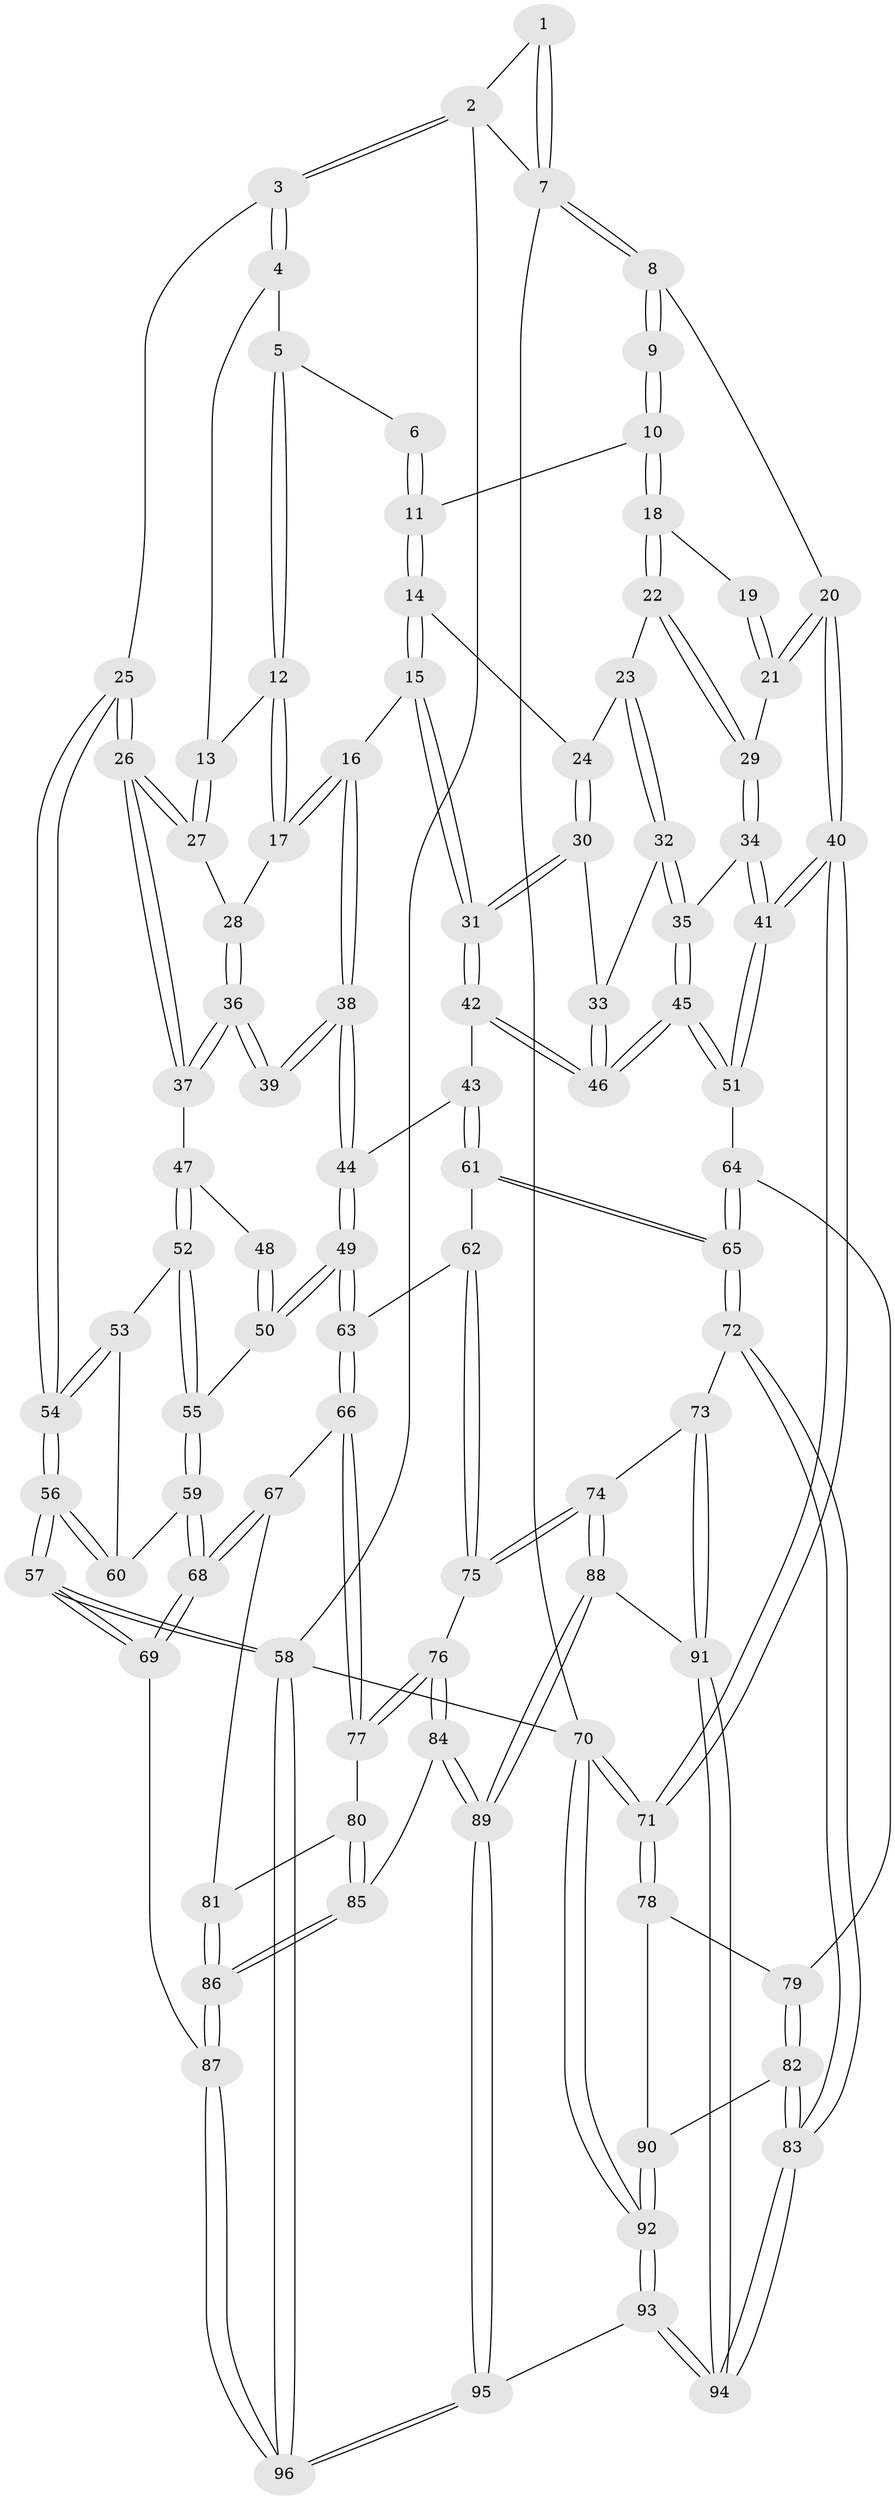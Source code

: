 // coarse degree distribution, {3: 0.1724137931034483, 5: 0.4482758620689655, 4: 0.25862068965517243, 6: 0.08620689655172414, 2: 0.034482758620689655}
// Generated by graph-tools (version 1.1) at 2025/24/03/03/25 07:24:38]
// undirected, 96 vertices, 237 edges
graph export_dot {
graph [start="1"]
  node [color=gray90,style=filled];
  1 [pos="+0.5098265659205974+0"];
  2 [pos="+0+0"];
  3 [pos="+0+0"];
  4 [pos="+0.23471166345129407+0.063670068352462"];
  5 [pos="+0.4124814068356927+0.0435177473446334"];
  6 [pos="+0.5080166544273621+0"];
  7 [pos="+1+0"];
  8 [pos="+1+0"];
  9 [pos="+1+0"];
  10 [pos="+0.761614223106224+0.11158710813593986"];
  11 [pos="+0.5722699781580141+0.04143392331622709"];
  12 [pos="+0.38403092613676154+0.10614169084890476"];
  13 [pos="+0.17006539099015022+0.19475063019616323"];
  14 [pos="+0.5925665522422969+0.21835862159620964"];
  15 [pos="+0.41665632987963686+0.33316019290045146"];
  16 [pos="+0.3934722635670693+0.32227326697314534"];
  17 [pos="+0.35280759475586+0.2848859566246467"];
  18 [pos="+0.8123291079655072+0.24470433430867114"];
  19 [pos="+0.9726033492873183+0.11727659717881989"];
  20 [pos="+1+0.39725595269961156"];
  21 [pos="+0.9374828593963141+0.31085937281979453"];
  22 [pos="+0.8045065999501007+0.29673364693309295"];
  23 [pos="+0.7798370987633597+0.3039967576467676"];
  24 [pos="+0.6125363107834828+0.24679531034520333"];
  25 [pos="+0+0.2342584693967737"];
  26 [pos="+0+0.2400216381238405"];
  27 [pos="+0.10623468142169036+0.25128548204048906"];
  28 [pos="+0.23259398368182999+0.30760730151580534"];
  29 [pos="+0.8485774758205004+0.32543964572305456"];
  30 [pos="+0.5856064901978881+0.44794686948083656"];
  31 [pos="+0.5209736590496286+0.49753247986256427"];
  32 [pos="+0.7228558343757342+0.39443190182883175"];
  33 [pos="+0.6811044594708636+0.4398416255700852"];
  34 [pos="+0.8525839961260187+0.34770982326497"];
  35 [pos="+0.8372742932536281+0.47651614711517565"];
  36 [pos="+0.23871351516687878+0.40384462394466386"];
  37 [pos="+0.05435067030871661+0.44111436274187826"];
  38 [pos="+0.2949372832592465+0.4881766570712333"];
  39 [pos="+0.24879664226197584+0.45758737460717874"];
  40 [pos="+1+0.6218751938590696"];
  41 [pos="+1+0.6194350423612762"];
  42 [pos="+0.5123556347335337+0.5266155721733541"];
  43 [pos="+0.4906274734525719+0.5679055484912153"];
  44 [pos="+0.3115790700757389+0.5137765589172092"];
  45 [pos="+0.8444368319311656+0.6044452871646601"];
  46 [pos="+0.8353584520358553+0.5982866415270349"];
  47 [pos="+0.11701330775945215+0.494604743200685"];
  48 [pos="+0.2181734562346002+0.47009082963734905"];
  49 [pos="+0.2030042132618207+0.6507859464157464"];
  50 [pos="+0.1923994071040617+0.6478505084682932"];
  51 [pos="+0.8553708002448379+0.6203566812916513"];
  52 [pos="+0.14148393409777962+0.6019515754241674"];
  53 [pos="+0.05403118781959873+0.6166007580713428"];
  54 [pos="+0+0.4883217705433063"];
  55 [pos="+0.1914438060053305+0.6476658136710933"];
  56 [pos="+0+0.7406874993697639"];
  57 [pos="+0+0.830229500149397"];
  58 [pos="+0+1"];
  59 [pos="+0.09407923675498286+0.7316712925614692"];
  60 [pos="+0.04117101283164915+0.6834657640268668"];
  61 [pos="+0.493514317055374+0.6468924526609858"];
  62 [pos="+0.28772192046564543+0.7211442771731578"];
  63 [pos="+0.2694235375784777+0.7204751205400217"];
  64 [pos="+0.7848174258419329+0.6991434246202312"];
  65 [pos="+0.576973435658057+0.7706788334071502"];
  66 [pos="+0.2633663597770879+0.7326135740635147"];
  67 [pos="+0.1898081680007093+0.8029377851324553"];
  68 [pos="+0.07006857879122566+0.8057829942261099"];
  69 [pos="+0.02502849062735938+0.8513053586757775"];
  70 [pos="+1+1"];
  71 [pos="+1+0.7257311676878689"];
  72 [pos="+0.5737156323929568+0.7907717112258328"];
  73 [pos="+0.4923931603200484+0.8400120389057331"];
  74 [pos="+0.41577765278927153+0.8595162310847692"];
  75 [pos="+0.3622731672254913+0.8445789635453452"];
  76 [pos="+0.3064348195576191+0.8820433055021518"];
  77 [pos="+0.26909820921197625+0.8466189074873168"];
  78 [pos="+0.9431418738141766+0.8766099491721036"];
  79 [pos="+0.8135942521393397+0.7827796950859105"];
  80 [pos="+0.24375965916930004+0.86269777580333"];
  81 [pos="+0.1959050102369019+0.8570500092939468"];
  82 [pos="+0.8046931115115454+0.9085635152161281"];
  83 [pos="+0.6787573309827938+1"];
  84 [pos="+0.29814450536563936+0.9294431118018545"];
  85 [pos="+0.24190307361968358+0.9033838476646358"];
  86 [pos="+0.16009621515589575+0.9261088989571797"];
  87 [pos="+0.1255058662515089+0.9603577172613279"];
  88 [pos="+0.32725221979853303+1"];
  89 [pos="+0.32352151436190635+1"];
  90 [pos="+0.9281719694949844+0.8987142212231847"];
  91 [pos="+0.4466334643754814+0.9606374834117987"];
  92 [pos="+0.9326837151190019+1"];
  93 [pos="+0.6936777600489842+1"];
  94 [pos="+0.6839558193902741+1"];
  95 [pos="+0.23750650951148736+1"];
  96 [pos="+0.20510688749130232+1"];
  1 -- 2;
  1 -- 7;
  1 -- 7;
  2 -- 3;
  2 -- 3;
  2 -- 58;
  2 -- 7;
  3 -- 4;
  3 -- 4;
  3 -- 25;
  4 -- 5;
  4 -- 13;
  5 -- 6;
  5 -- 12;
  5 -- 12;
  6 -- 11;
  6 -- 11;
  7 -- 8;
  7 -- 8;
  7 -- 70;
  8 -- 9;
  8 -- 9;
  8 -- 20;
  9 -- 10;
  9 -- 10;
  10 -- 11;
  10 -- 18;
  10 -- 18;
  11 -- 14;
  11 -- 14;
  12 -- 13;
  12 -- 17;
  12 -- 17;
  13 -- 27;
  13 -- 27;
  14 -- 15;
  14 -- 15;
  14 -- 24;
  15 -- 16;
  15 -- 31;
  15 -- 31;
  16 -- 17;
  16 -- 17;
  16 -- 38;
  16 -- 38;
  17 -- 28;
  18 -- 19;
  18 -- 22;
  18 -- 22;
  19 -- 21;
  19 -- 21;
  20 -- 21;
  20 -- 21;
  20 -- 40;
  20 -- 40;
  21 -- 29;
  22 -- 23;
  22 -- 29;
  22 -- 29;
  23 -- 24;
  23 -- 32;
  23 -- 32;
  24 -- 30;
  24 -- 30;
  25 -- 26;
  25 -- 26;
  25 -- 54;
  25 -- 54;
  26 -- 27;
  26 -- 27;
  26 -- 37;
  26 -- 37;
  27 -- 28;
  28 -- 36;
  28 -- 36;
  29 -- 34;
  29 -- 34;
  30 -- 31;
  30 -- 31;
  30 -- 33;
  31 -- 42;
  31 -- 42;
  32 -- 33;
  32 -- 35;
  32 -- 35;
  33 -- 46;
  33 -- 46;
  34 -- 35;
  34 -- 41;
  34 -- 41;
  35 -- 45;
  35 -- 45;
  36 -- 37;
  36 -- 37;
  36 -- 39;
  36 -- 39;
  37 -- 47;
  38 -- 39;
  38 -- 39;
  38 -- 44;
  38 -- 44;
  40 -- 41;
  40 -- 41;
  40 -- 71;
  40 -- 71;
  41 -- 51;
  41 -- 51;
  42 -- 43;
  42 -- 46;
  42 -- 46;
  43 -- 44;
  43 -- 61;
  43 -- 61;
  44 -- 49;
  44 -- 49;
  45 -- 46;
  45 -- 46;
  45 -- 51;
  45 -- 51;
  47 -- 48;
  47 -- 52;
  47 -- 52;
  48 -- 50;
  48 -- 50;
  49 -- 50;
  49 -- 50;
  49 -- 63;
  49 -- 63;
  50 -- 55;
  51 -- 64;
  52 -- 53;
  52 -- 55;
  52 -- 55;
  53 -- 54;
  53 -- 54;
  53 -- 60;
  54 -- 56;
  54 -- 56;
  55 -- 59;
  55 -- 59;
  56 -- 57;
  56 -- 57;
  56 -- 60;
  56 -- 60;
  57 -- 58;
  57 -- 58;
  57 -- 69;
  57 -- 69;
  58 -- 96;
  58 -- 96;
  58 -- 70;
  59 -- 60;
  59 -- 68;
  59 -- 68;
  61 -- 62;
  61 -- 65;
  61 -- 65;
  62 -- 63;
  62 -- 75;
  62 -- 75;
  63 -- 66;
  63 -- 66;
  64 -- 65;
  64 -- 65;
  64 -- 79;
  65 -- 72;
  65 -- 72;
  66 -- 67;
  66 -- 77;
  66 -- 77;
  67 -- 68;
  67 -- 68;
  67 -- 81;
  68 -- 69;
  68 -- 69;
  69 -- 87;
  70 -- 71;
  70 -- 71;
  70 -- 92;
  70 -- 92;
  71 -- 78;
  71 -- 78;
  72 -- 73;
  72 -- 83;
  72 -- 83;
  73 -- 74;
  73 -- 91;
  73 -- 91;
  74 -- 75;
  74 -- 75;
  74 -- 88;
  74 -- 88;
  75 -- 76;
  76 -- 77;
  76 -- 77;
  76 -- 84;
  76 -- 84;
  77 -- 80;
  78 -- 79;
  78 -- 90;
  79 -- 82;
  79 -- 82;
  80 -- 81;
  80 -- 85;
  80 -- 85;
  81 -- 86;
  81 -- 86;
  82 -- 83;
  82 -- 83;
  82 -- 90;
  83 -- 94;
  83 -- 94;
  84 -- 85;
  84 -- 89;
  84 -- 89;
  85 -- 86;
  85 -- 86;
  86 -- 87;
  86 -- 87;
  87 -- 96;
  87 -- 96;
  88 -- 89;
  88 -- 89;
  88 -- 91;
  89 -- 95;
  89 -- 95;
  90 -- 92;
  90 -- 92;
  91 -- 94;
  91 -- 94;
  92 -- 93;
  92 -- 93;
  93 -- 94;
  93 -- 94;
  93 -- 95;
  95 -- 96;
  95 -- 96;
}
